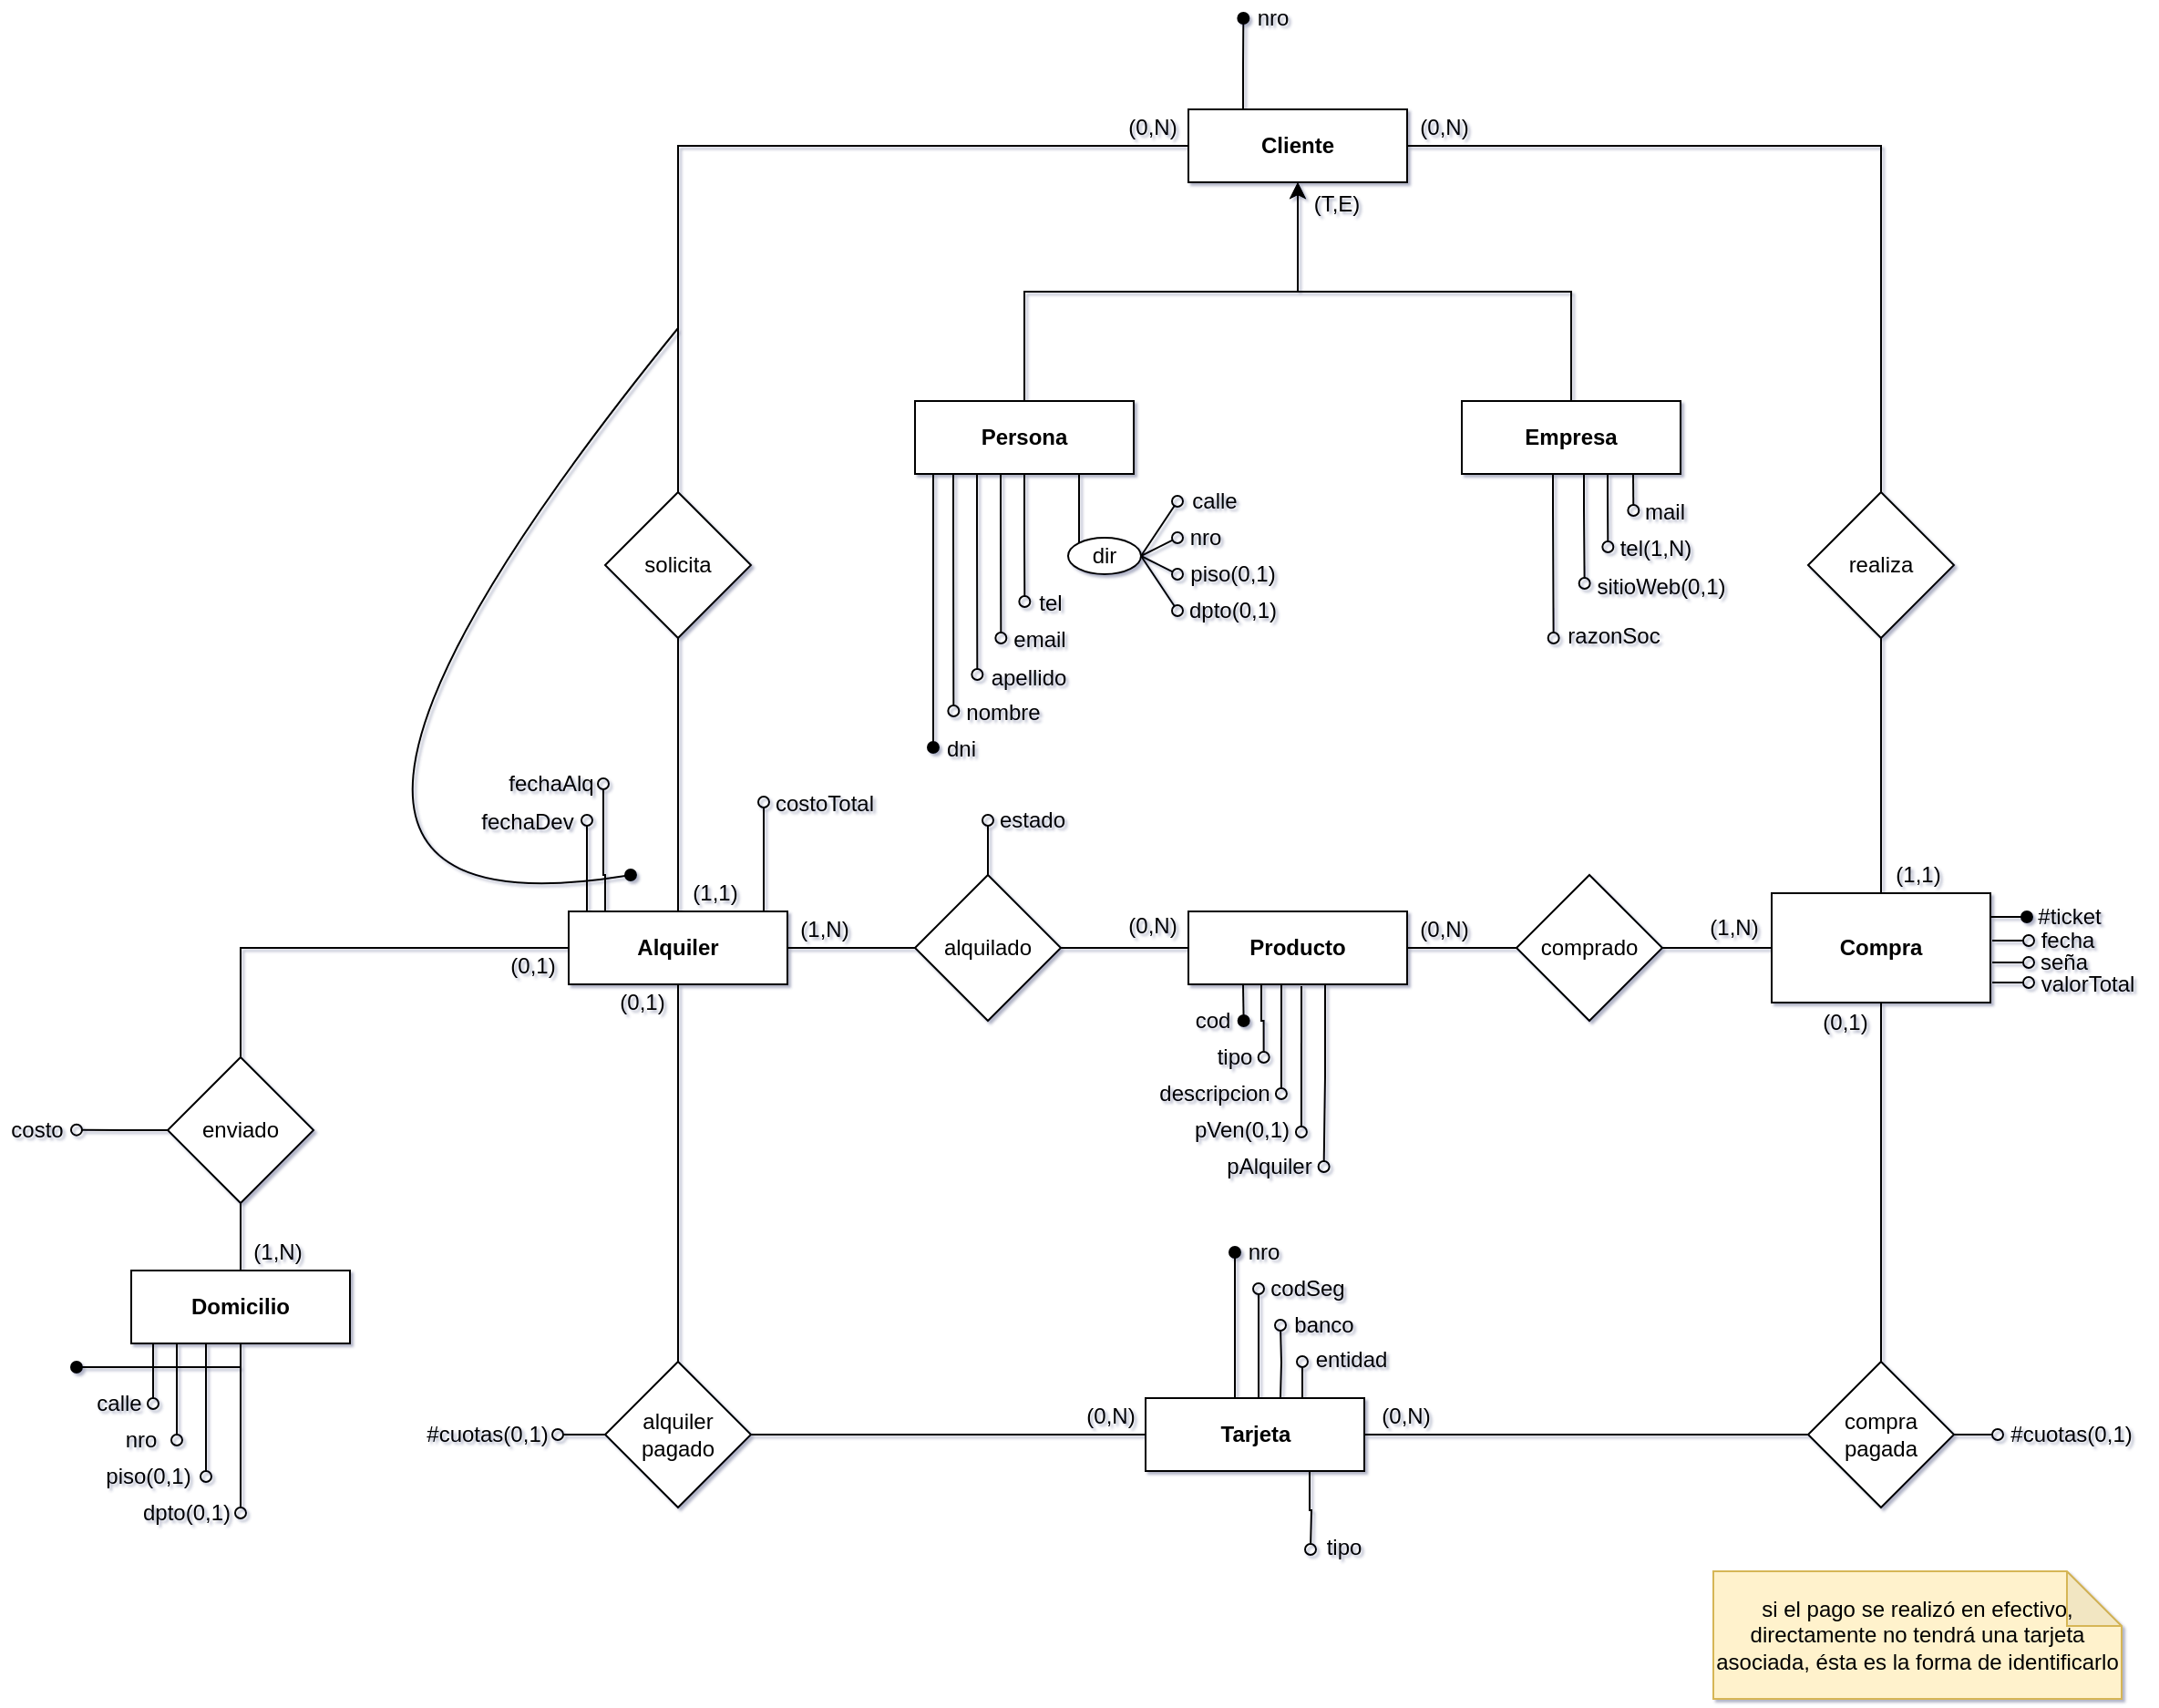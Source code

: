 <mxfile version="17.4.5" type="github">
  <diagram id="tCA3b7V7rkpCgKGouU4P" name="Página-1">
    <mxGraphModel dx="1339" dy="806" grid="1" gridSize="10" guides="1" tooltips="1" connect="1" arrows="1" fold="1" page="1" pageScale="1" pageWidth="827" pageHeight="1169" math="0" shadow="1">
      <root>
        <mxCell id="0" />
        <mxCell id="1" parent="0" />
        <mxCell id="JrbC6fHpjMKqTfL63MD3-28" style="edgeStyle=orthogonalEdgeStyle;rounded=0;orthogonalLoop=1;jettySize=auto;html=1;exitX=0;exitY=0.5;exitDx=0;exitDy=0;entryX=0.5;entryY=0;entryDx=0;entryDy=0;endArrow=none;endFill=0;" parent="1" source="JrbC6fHpjMKqTfL63MD3-1" target="JrbC6fHpjMKqTfL63MD3-8" edge="1">
          <mxGeometry relative="1" as="geometry" />
        </mxCell>
        <mxCell id="JrbC6fHpjMKqTfL63MD3-32" style="edgeStyle=orthogonalEdgeStyle;rounded=0;orthogonalLoop=1;jettySize=auto;html=1;exitX=1;exitY=0.5;exitDx=0;exitDy=0;entryX=0.5;entryY=0;entryDx=0;entryDy=0;endArrow=none;endFill=0;" parent="1" source="JrbC6fHpjMKqTfL63MD3-1" target="JrbC6fHpjMKqTfL63MD3-30" edge="1">
          <mxGeometry relative="1" as="geometry" />
        </mxCell>
        <mxCell id="JrbC6fHpjMKqTfL63MD3-125" style="edgeStyle=orthogonalEdgeStyle;rounded=0;orthogonalLoop=1;jettySize=auto;html=1;exitX=0.5;exitY=1;exitDx=0;exitDy=0;endArrow=oval;endFill=1;" parent="1" edge="1">
          <mxGeometry relative="1" as="geometry">
            <mxPoint x="986" y="440" as="targetPoint" />
            <mxPoint x="1026" y="290" as="sourcePoint" />
            <Array as="points">
              <mxPoint x="986" y="290" />
            </Array>
          </mxGeometry>
        </mxCell>
        <mxCell id="JrbC6fHpjMKqTfL63MD3-142" style="edgeStyle=orthogonalEdgeStyle;rounded=0;orthogonalLoop=1;jettySize=auto;html=1;exitX=0.25;exitY=0;exitDx=0;exitDy=0;endArrow=oval;endFill=1;" parent="1" source="JrbC6fHpjMKqTfL63MD3-1" edge="1">
          <mxGeometry relative="1" as="geometry">
            <mxPoint x="1156.176" y="40" as="targetPoint" />
          </mxGeometry>
        </mxCell>
        <mxCell id="JrbC6fHpjMKqTfL63MD3-1" value="Cliente" style="rounded=0;whiteSpace=wrap;html=1;fontStyle=1" parent="1" vertex="1">
          <mxGeometry x="1126" y="90" width="120" height="40" as="geometry" />
        </mxCell>
        <mxCell id="JrbC6fHpjMKqTfL63MD3-4" style="edgeStyle=orthogonalEdgeStyle;rounded=0;orthogonalLoop=1;jettySize=auto;html=1;exitX=0.5;exitY=0;exitDx=0;exitDy=0;entryX=0.5;entryY=1;entryDx=0;entryDy=0;" parent="1" source="JrbC6fHpjMKqTfL63MD3-2" target="JrbC6fHpjMKqTfL63MD3-1" edge="1">
          <mxGeometry relative="1" as="geometry" />
        </mxCell>
        <mxCell id="JrbC6fHpjMKqTfL63MD3-136" style="edgeStyle=orthogonalEdgeStyle;rounded=0;orthogonalLoop=1;jettySize=auto;html=1;exitX=0.5;exitY=1;exitDx=0;exitDy=0;endArrow=oval;endFill=0;" parent="1" edge="1">
          <mxGeometry relative="1" as="geometry">
            <mxPoint x="997.176" y="420" as="targetPoint" />
            <mxPoint x="997" y="290" as="sourcePoint" />
            <Array as="points">
              <mxPoint x="997" y="320" />
              <mxPoint x="997" y="320" />
            </Array>
          </mxGeometry>
        </mxCell>
        <mxCell id="JrbC6fHpjMKqTfL63MD3-137" style="edgeStyle=orthogonalEdgeStyle;rounded=0;orthogonalLoop=1;jettySize=auto;html=1;exitX=0.5;exitY=1;exitDx=0;exitDy=0;endArrow=oval;endFill=0;" parent="1" edge="1">
          <mxGeometry relative="1" as="geometry">
            <mxPoint x="1010.176" y="400" as="targetPoint" />
            <mxPoint x="1010" y="290" as="sourcePoint" />
            <Array as="points">
              <mxPoint x="1010" y="320" />
              <mxPoint x="1010" y="320" />
            </Array>
          </mxGeometry>
        </mxCell>
        <mxCell id="JrbC6fHpjMKqTfL63MD3-139" style="edgeStyle=orthogonalEdgeStyle;rounded=0;orthogonalLoop=1;jettySize=auto;html=1;exitX=0.5;exitY=1;exitDx=0;exitDy=0;endArrow=oval;endFill=0;" parent="1" edge="1">
          <mxGeometry relative="1" as="geometry">
            <mxPoint x="1023.176" y="380" as="targetPoint" />
            <mxPoint x="1023" y="290" as="sourcePoint" />
            <Array as="points">
              <mxPoint x="1023" y="310" />
              <mxPoint x="1023" y="310" />
            </Array>
          </mxGeometry>
        </mxCell>
        <mxCell id="JrbC6fHpjMKqTfL63MD3-140" style="edgeStyle=orthogonalEdgeStyle;rounded=0;orthogonalLoop=1;jettySize=auto;html=1;exitX=0.5;exitY=1;exitDx=0;exitDy=0;endArrow=oval;endFill=0;" parent="1" source="JrbC6fHpjMKqTfL63MD3-2" edge="1">
          <mxGeometry relative="1" as="geometry">
            <mxPoint x="1036.176" y="360" as="targetPoint" />
          </mxGeometry>
        </mxCell>
        <mxCell id="JrbC6fHpjMKqTfL63MD3-2" value="Persona" style="rounded=0;whiteSpace=wrap;html=1;fontStyle=1" parent="1" vertex="1">
          <mxGeometry x="976" y="250" width="120" height="40" as="geometry" />
        </mxCell>
        <mxCell id="JrbC6fHpjMKqTfL63MD3-5" style="edgeStyle=orthogonalEdgeStyle;rounded=0;orthogonalLoop=1;jettySize=auto;html=1;exitX=0.5;exitY=0;exitDx=0;exitDy=0;entryX=0.5;entryY=1;entryDx=0;entryDy=0;" parent="1" source="JrbC6fHpjMKqTfL63MD3-3" target="JrbC6fHpjMKqTfL63MD3-1" edge="1">
          <mxGeometry relative="1" as="geometry" />
        </mxCell>
        <mxCell id="JrbC6fHpjMKqTfL63MD3-145" style="edgeStyle=orthogonalEdgeStyle;rounded=0;orthogonalLoop=1;jettySize=auto;html=1;exitX=0.5;exitY=1;exitDx=0;exitDy=0;endArrow=oval;endFill=0;" parent="1" edge="1">
          <mxGeometry relative="1" as="geometry">
            <mxPoint x="1370.176" y="310" as="targetPoint" />
            <mxPoint x="1370" y="290" as="sourcePoint" />
          </mxGeometry>
        </mxCell>
        <mxCell id="JrbC6fHpjMKqTfL63MD3-146" style="edgeStyle=orthogonalEdgeStyle;rounded=0;orthogonalLoop=1;jettySize=auto;html=1;exitX=0.5;exitY=1;exitDx=0;exitDy=0;endArrow=oval;endFill=0;" parent="1" edge="1">
          <mxGeometry relative="1" as="geometry">
            <mxPoint x="1356.176" y="330" as="targetPoint" />
            <mxPoint x="1356" y="290" as="sourcePoint" />
            <Array as="points">
              <mxPoint x="1356" y="300" />
              <mxPoint x="1356" y="300" />
            </Array>
          </mxGeometry>
        </mxCell>
        <mxCell id="JrbC6fHpjMKqTfL63MD3-147" style="edgeStyle=orthogonalEdgeStyle;rounded=0;orthogonalLoop=1;jettySize=auto;html=1;exitX=0.5;exitY=1;exitDx=0;exitDy=0;endArrow=oval;endFill=0;" parent="1" edge="1">
          <mxGeometry relative="1" as="geometry">
            <mxPoint x="1343.333" y="350" as="targetPoint" />
            <mxPoint x="1343" y="290" as="sourcePoint" />
            <Array as="points">
              <mxPoint x="1343" y="310" />
              <mxPoint x="1343" y="310" />
            </Array>
          </mxGeometry>
        </mxCell>
        <mxCell id="JrbC6fHpjMKqTfL63MD3-148" style="edgeStyle=orthogonalEdgeStyle;rounded=0;orthogonalLoop=1;jettySize=auto;html=1;exitX=0.25;exitY=1;exitDx=0;exitDy=0;endArrow=oval;endFill=0;" parent="1" edge="1">
          <mxGeometry relative="1" as="geometry">
            <mxPoint x="1326.333" y="380" as="targetPoint" />
            <mxPoint x="1326" y="290" as="sourcePoint" />
            <Array as="points">
              <mxPoint x="1326" y="310" />
              <mxPoint x="1326" y="310" />
            </Array>
          </mxGeometry>
        </mxCell>
        <mxCell id="JrbC6fHpjMKqTfL63MD3-3" value="Empresa" style="rounded=0;whiteSpace=wrap;html=1;fontStyle=1" parent="1" vertex="1">
          <mxGeometry x="1276" y="250" width="120" height="40" as="geometry" />
        </mxCell>
        <mxCell id="JrbC6fHpjMKqTfL63MD3-104" style="edgeStyle=orthogonalEdgeStyle;rounded=0;orthogonalLoop=1;jettySize=auto;html=1;exitX=0.25;exitY=1;exitDx=0;exitDy=0;endArrow=oval;endFill=1;" parent="1" source="JrbC6fHpjMKqTfL63MD3-6" edge="1">
          <mxGeometry relative="1" as="geometry">
            <mxPoint x="1156.333" y="590.0" as="targetPoint" />
          </mxGeometry>
        </mxCell>
        <mxCell id="JrbC6fHpjMKqTfL63MD3-106" style="edgeStyle=orthogonalEdgeStyle;rounded=0;orthogonalLoop=1;jettySize=auto;html=1;exitX=0.5;exitY=1;exitDx=0;exitDy=0;endArrow=oval;endFill=0;" parent="1" edge="1">
          <mxGeometry relative="1" as="geometry">
            <mxPoint x="1167.333" y="610" as="targetPoint" />
            <mxPoint x="1167" y="570.0" as="sourcePoint" />
            <Array as="points">
              <mxPoint x="1166" y="570" />
              <mxPoint x="1166" y="590" />
              <mxPoint x="1167" y="590" />
            </Array>
          </mxGeometry>
        </mxCell>
        <mxCell id="JrbC6fHpjMKqTfL63MD3-108" style="edgeStyle=orthogonalEdgeStyle;rounded=0;orthogonalLoop=1;jettySize=auto;html=1;exitX=0.5;exitY=1;exitDx=0;exitDy=0;endArrow=oval;endFill=0;" parent="1" edge="1">
          <mxGeometry relative="1" as="geometry">
            <mxPoint x="1176.966" y="630" as="targetPoint" />
            <mxPoint x="1177.0" y="570" as="sourcePoint" />
          </mxGeometry>
        </mxCell>
        <mxCell id="JrbC6fHpjMKqTfL63MD3-110" style="edgeStyle=orthogonalEdgeStyle;rounded=0;orthogonalLoop=1;jettySize=auto;html=1;exitX=0.5;exitY=1;exitDx=0;exitDy=0;endArrow=oval;endFill=0;" parent="1" edge="1">
          <mxGeometry relative="1" as="geometry">
            <mxPoint x="1187.966" y="651" as="targetPoint" />
            <mxPoint x="1188.0" y="571" as="sourcePoint" />
          </mxGeometry>
        </mxCell>
        <mxCell id="JrbC6fHpjMKqTfL63MD3-112" style="edgeStyle=orthogonalEdgeStyle;rounded=0;orthogonalLoop=1;jettySize=auto;html=1;exitX=0.75;exitY=1;exitDx=0;exitDy=0;endArrow=oval;endFill=0;" parent="1" edge="1">
          <mxGeometry relative="1" as="geometry">
            <mxPoint x="1200.31" y="670" as="targetPoint" />
            <mxPoint x="1200.0" y="570" as="sourcePoint" />
            <Array as="points">
              <mxPoint x="1201" y="570" />
              <mxPoint x="1201" y="620" />
              <mxPoint x="1200" y="620" />
            </Array>
          </mxGeometry>
        </mxCell>
        <mxCell id="JrbC6fHpjMKqTfL63MD3-6" value="Producto" style="rounded=0;whiteSpace=wrap;html=1;fontStyle=1" parent="1" vertex="1">
          <mxGeometry x="1126" y="530" width="120" height="40" as="geometry" />
        </mxCell>
        <mxCell id="JrbC6fHpjMKqTfL63MD3-12" style="edgeStyle=orthogonalEdgeStyle;rounded=0;orthogonalLoop=1;jettySize=auto;html=1;exitX=1;exitY=0.5;exitDx=0;exitDy=0;entryX=0;entryY=0.5;entryDx=0;entryDy=0;endArrow=none;endFill=0;" parent="1" source="JrbC6fHpjMKqTfL63MD3-7" target="JrbC6fHpjMKqTfL63MD3-11" edge="1">
          <mxGeometry relative="1" as="geometry">
            <mxPoint x="976" y="550" as="sourcePoint" />
          </mxGeometry>
        </mxCell>
        <mxCell id="JrbC6fHpjMKqTfL63MD3-38" style="edgeStyle=orthogonalEdgeStyle;rounded=0;orthogonalLoop=1;jettySize=auto;html=1;exitX=0.5;exitY=1;exitDx=0;exitDy=0;entryX=0.5;entryY=0;entryDx=0;entryDy=0;endArrow=none;endFill=0;" parent="1" source="JrbC6fHpjMKqTfL63MD3-7" target="JrbC6fHpjMKqTfL63MD3-36" edge="1">
          <mxGeometry relative="1" as="geometry" />
        </mxCell>
        <mxCell id="JrbC6fHpjMKqTfL63MD3-48" style="edgeStyle=orthogonalEdgeStyle;rounded=0;orthogonalLoop=1;jettySize=auto;html=1;exitX=0;exitY=0.5;exitDx=0;exitDy=0;entryX=0.5;entryY=0;entryDx=0;entryDy=0;endArrow=none;endFill=0;" parent="1" source="JrbC6fHpjMKqTfL63MD3-7" target="JrbC6fHpjMKqTfL63MD3-20" edge="1">
          <mxGeometry relative="1" as="geometry" />
        </mxCell>
        <mxCell id="JrbC6fHpjMKqTfL63MD3-60" style="edgeStyle=orthogonalEdgeStyle;rounded=0;orthogonalLoop=1;jettySize=auto;html=1;exitX=0.25;exitY=0;exitDx=0;exitDy=0;endArrow=oval;endFill=0;" parent="1" edge="1">
          <mxGeometry relative="1" as="geometry">
            <mxPoint x="796" y="480" as="targetPoint" />
            <mxPoint x="797" y="530.0" as="sourcePoint" />
            <Array as="points">
              <mxPoint x="796" y="530" />
            </Array>
          </mxGeometry>
        </mxCell>
        <mxCell id="JrbC6fHpjMKqTfL63MD3-61" style="edgeStyle=orthogonalEdgeStyle;rounded=0;orthogonalLoop=1;jettySize=auto;html=1;exitX=0.25;exitY=0;exitDx=0;exitDy=0;endArrow=oval;endFill=0;" parent="1" edge="1">
          <mxGeometry relative="1" as="geometry">
            <mxPoint x="805" y="460" as="targetPoint" />
            <mxPoint x="805" y="530.0" as="sourcePoint" />
            <Array as="points">
              <mxPoint x="806" y="530" />
              <mxPoint x="806" y="510" />
            </Array>
          </mxGeometry>
        </mxCell>
        <mxCell id="JrbC6fHpjMKqTfL63MD3-62" style="edgeStyle=orthogonalEdgeStyle;rounded=0;orthogonalLoop=1;jettySize=auto;html=1;exitX=0.25;exitY=0;exitDx=0;exitDy=0;endArrow=oval;endFill=0;" parent="1" edge="1">
          <mxGeometry relative="1" as="geometry">
            <mxPoint x="893" y="470.0" as="targetPoint" />
            <mxPoint x="893" y="530.0" as="sourcePoint" />
          </mxGeometry>
        </mxCell>
        <mxCell id="JrbC6fHpjMKqTfL63MD3-7" value="Alquiler" style="rounded=0;whiteSpace=wrap;html=1;fontStyle=1" parent="1" vertex="1">
          <mxGeometry x="786" y="530" width="120" height="40" as="geometry" />
        </mxCell>
        <mxCell id="JrbC6fHpjMKqTfL63MD3-29" style="edgeStyle=orthogonalEdgeStyle;rounded=0;orthogonalLoop=1;jettySize=auto;html=1;exitX=0.5;exitY=1;exitDx=0;exitDy=0;entryX=0.5;entryY=0;entryDx=0;entryDy=0;endArrow=none;endFill=0;" parent="1" source="JrbC6fHpjMKqTfL63MD3-8" target="JrbC6fHpjMKqTfL63MD3-7" edge="1">
          <mxGeometry relative="1" as="geometry" />
        </mxCell>
        <mxCell id="JrbC6fHpjMKqTfL63MD3-8" value="solicita" style="rhombus;whiteSpace=wrap;html=1;" parent="1" vertex="1">
          <mxGeometry x="806" y="300" width="80" height="80" as="geometry" />
        </mxCell>
        <mxCell id="JrbC6fHpjMKqTfL63MD3-13" style="edgeStyle=orthogonalEdgeStyle;rounded=0;orthogonalLoop=1;jettySize=auto;html=1;exitX=1;exitY=0.5;exitDx=0;exitDy=0;entryX=0;entryY=0.5;entryDx=0;entryDy=0;endArrow=none;endFill=0;" parent="1" source="JrbC6fHpjMKqTfL63MD3-11" target="JrbC6fHpjMKqTfL63MD3-6" edge="1">
          <mxGeometry relative="1" as="geometry" />
        </mxCell>
        <mxCell id="JrbC6fHpjMKqTfL63MD3-16" style="edgeStyle=orthogonalEdgeStyle;rounded=0;orthogonalLoop=1;jettySize=auto;html=1;exitX=0.5;exitY=0;exitDx=0;exitDy=0;endArrow=oval;endFill=0;" parent="1" source="JrbC6fHpjMKqTfL63MD3-11" edge="1">
          <mxGeometry relative="1" as="geometry">
            <mxPoint x="1016" y="480" as="targetPoint" />
          </mxGeometry>
        </mxCell>
        <mxCell id="JrbC6fHpjMKqTfL63MD3-11" value="alquilado" style="rhombus;whiteSpace=wrap;html=1;" parent="1" vertex="1">
          <mxGeometry x="976" y="510" width="80" height="80" as="geometry" />
        </mxCell>
        <mxCell id="JrbC6fHpjMKqTfL63MD3-14" value="(1,N)" style="text;html=1;align=center;verticalAlign=middle;resizable=0;points=[];autosize=1;strokeColor=none;fillColor=none;" parent="1" vertex="1">
          <mxGeometry x="906" y="530" width="40" height="20" as="geometry" />
        </mxCell>
        <mxCell id="JrbC6fHpjMKqTfL63MD3-17" value="estado" style="text;html=1;align=center;verticalAlign=middle;resizable=0;points=[];autosize=1;strokeColor=none;fillColor=none;" parent="1" vertex="1">
          <mxGeometry x="1015" y="470" width="50" height="20" as="geometry" />
        </mxCell>
        <mxCell id="JrbC6fHpjMKqTfL63MD3-18" value="Domicilio" style="rounded=0;whiteSpace=wrap;html=1;fontStyle=1" parent="1" vertex="1">
          <mxGeometry x="546" y="727" width="120" height="40" as="geometry" />
        </mxCell>
        <mxCell id="JrbC6fHpjMKqTfL63MD3-49" style="edgeStyle=orthogonalEdgeStyle;rounded=0;orthogonalLoop=1;jettySize=auto;html=1;exitX=0.5;exitY=1;exitDx=0;exitDy=0;entryX=0.5;entryY=0;entryDx=0;entryDy=0;endArrow=none;endFill=0;" parent="1" source="JrbC6fHpjMKqTfL63MD3-20" target="JrbC6fHpjMKqTfL63MD3-18" edge="1">
          <mxGeometry relative="1" as="geometry" />
        </mxCell>
        <mxCell id="JrbC6fHpjMKqTfL63MD3-92" style="edgeStyle=orthogonalEdgeStyle;rounded=0;orthogonalLoop=1;jettySize=auto;html=1;exitX=0;exitY=0.5;exitDx=0;exitDy=0;endArrow=oval;endFill=0;" parent="1" source="JrbC6fHpjMKqTfL63MD3-20" edge="1">
          <mxGeometry relative="1" as="geometry">
            <mxPoint x="516" y="649.833" as="targetPoint" />
          </mxGeometry>
        </mxCell>
        <mxCell id="JrbC6fHpjMKqTfL63MD3-20" value="enviado" style="rhombus;whiteSpace=wrap;html=1;" parent="1" vertex="1">
          <mxGeometry x="566" y="610" width="80" height="80" as="geometry" />
        </mxCell>
        <mxCell id="JrbC6fHpjMKqTfL63MD3-42" style="edgeStyle=orthogonalEdgeStyle;rounded=0;orthogonalLoop=1;jettySize=auto;html=1;exitX=0.5;exitY=1;exitDx=0;exitDy=0;entryX=0.5;entryY=0;entryDx=0;entryDy=0;endArrow=none;endFill=0;" parent="1" source="JrbC6fHpjMKqTfL63MD3-21" target="JrbC6fHpjMKqTfL63MD3-40" edge="1">
          <mxGeometry relative="1" as="geometry" />
        </mxCell>
        <mxCell id="JrbC6fHpjMKqTfL63MD3-93" style="edgeStyle=orthogonalEdgeStyle;rounded=0;orthogonalLoop=1;jettySize=auto;html=1;exitX=1;exitY=0.25;exitDx=0;exitDy=0;endArrow=oval;endFill=1;" parent="1" edge="1">
          <mxGeometry relative="1" as="geometry">
            <mxPoint x="1586" y="532.833" as="targetPoint" />
            <mxPoint x="1566" y="533.0" as="sourcePoint" />
          </mxGeometry>
        </mxCell>
        <mxCell id="JrbC6fHpjMKqTfL63MD3-21" value="Compra" style="rounded=0;whiteSpace=wrap;html=1;fontStyle=1" parent="1" vertex="1">
          <mxGeometry x="1446" y="520" width="120" height="60" as="geometry" />
        </mxCell>
        <mxCell id="JrbC6fHpjMKqTfL63MD3-23" style="edgeStyle=orthogonalEdgeStyle;rounded=0;orthogonalLoop=1;jettySize=auto;html=1;exitX=1;exitY=0.5;exitDx=0;exitDy=0;entryX=0;entryY=0.5;entryDx=0;entryDy=0;endArrow=none;endFill=0;" parent="1" source="JrbC6fHpjMKqTfL63MD3-22" target="JrbC6fHpjMKqTfL63MD3-21" edge="1">
          <mxGeometry relative="1" as="geometry" />
        </mxCell>
        <mxCell id="JrbC6fHpjMKqTfL63MD3-24" style="edgeStyle=orthogonalEdgeStyle;rounded=0;orthogonalLoop=1;jettySize=auto;html=1;exitX=0;exitY=0.5;exitDx=0;exitDy=0;entryX=1;entryY=0.5;entryDx=0;entryDy=0;endArrow=none;endFill=0;" parent="1" source="JrbC6fHpjMKqTfL63MD3-22" target="JrbC6fHpjMKqTfL63MD3-6" edge="1">
          <mxGeometry relative="1" as="geometry" />
        </mxCell>
        <mxCell id="JrbC6fHpjMKqTfL63MD3-22" value="comprado" style="rhombus;whiteSpace=wrap;html=1;" parent="1" vertex="1">
          <mxGeometry x="1306" y="510" width="80" height="80" as="geometry" />
        </mxCell>
        <mxCell id="JrbC6fHpjMKqTfL63MD3-25" value="(1,N)" style="text;html=1;align=center;verticalAlign=middle;resizable=0;points=[];autosize=1;strokeColor=none;fillColor=none;" parent="1" vertex="1">
          <mxGeometry x="1405" y="529" width="40" height="20" as="geometry" />
        </mxCell>
        <mxCell id="JrbC6fHpjMKqTfL63MD3-31" style="edgeStyle=orthogonalEdgeStyle;rounded=0;orthogonalLoop=1;jettySize=auto;html=1;exitX=0.5;exitY=1;exitDx=0;exitDy=0;entryX=0.5;entryY=0;entryDx=0;entryDy=0;endArrow=none;endFill=0;" parent="1" source="JrbC6fHpjMKqTfL63MD3-30" target="JrbC6fHpjMKqTfL63MD3-21" edge="1">
          <mxGeometry relative="1" as="geometry" />
        </mxCell>
        <mxCell id="JrbC6fHpjMKqTfL63MD3-30" value="realiza" style="rhombus;whiteSpace=wrap;html=1;" parent="1" vertex="1">
          <mxGeometry x="1466" y="300" width="80" height="80" as="geometry" />
        </mxCell>
        <mxCell id="JrbC6fHpjMKqTfL63MD3-41" style="edgeStyle=orthogonalEdgeStyle;rounded=0;orthogonalLoop=1;jettySize=auto;html=1;exitX=1;exitY=0.5;exitDx=0;exitDy=0;entryX=0;entryY=0.5;entryDx=0;entryDy=0;endArrow=none;endFill=0;" parent="1" source="JrbC6fHpjMKqTfL63MD3-35" target="JrbC6fHpjMKqTfL63MD3-40" edge="1">
          <mxGeometry relative="1" as="geometry">
            <mxPoint x="1246" y="740" as="sourcePoint" />
          </mxGeometry>
        </mxCell>
        <mxCell id="JrbC6fHpjMKqTfL63MD3-157" style="edgeStyle=orthogonalEdgeStyle;rounded=0;orthogonalLoop=1;jettySize=auto;html=1;exitX=0.25;exitY=0;exitDx=0;exitDy=0;endArrow=oval;endFill=1;" parent="1" edge="1">
          <mxGeometry relative="1" as="geometry">
            <mxPoint x="1151.5" y="717" as="targetPoint" />
            <mxPoint x="1151.5" y="797" as="sourcePoint" />
          </mxGeometry>
        </mxCell>
        <mxCell id="JrbC6fHpjMKqTfL63MD3-158" style="edgeStyle=orthogonalEdgeStyle;rounded=0;orthogonalLoop=1;jettySize=auto;html=1;exitX=0.25;exitY=0;exitDx=0;exitDy=0;endArrow=oval;endFill=0;" parent="1" edge="1">
          <mxGeometry relative="1" as="geometry">
            <mxPoint x="1164.5" y="737" as="targetPoint" />
            <mxPoint x="1164.5" y="797" as="sourcePoint" />
            <Array as="points">
              <mxPoint x="1164.5" y="737" />
            </Array>
          </mxGeometry>
        </mxCell>
        <mxCell id="JrbC6fHpjMKqTfL63MD3-159" style="edgeStyle=orthogonalEdgeStyle;rounded=0;orthogonalLoop=1;jettySize=auto;html=1;exitX=0.5;exitY=0;exitDx=0;exitDy=0;endArrow=oval;endFill=0;" parent="1" edge="1">
          <mxGeometry relative="1" as="geometry">
            <mxPoint x="1176.5" y="757" as="targetPoint" />
            <mxPoint x="1176.5" y="797" as="sourcePoint" />
          </mxGeometry>
        </mxCell>
        <mxCell id="JrbC6fHpjMKqTfL63MD3-160" style="edgeStyle=orthogonalEdgeStyle;rounded=0;orthogonalLoop=1;jettySize=auto;html=1;exitX=0.5;exitY=0;exitDx=0;exitDy=0;endArrow=oval;endFill=0;" parent="1" edge="1">
          <mxGeometry relative="1" as="geometry">
            <mxPoint x="1188.5" y="777" as="targetPoint" />
            <mxPoint x="1188.5" y="797" as="sourcePoint" />
          </mxGeometry>
        </mxCell>
        <mxCell id="vegJUTZC-NedtnokfhXn-1" style="edgeStyle=orthogonalEdgeStyle;rounded=0;orthogonalLoop=1;jettySize=auto;html=1;exitX=0.75;exitY=1;exitDx=0;exitDy=0;endArrow=oval;endFill=0;" edge="1" parent="1" source="JrbC6fHpjMKqTfL63MD3-35">
          <mxGeometry relative="1" as="geometry">
            <mxPoint x="1193" y="880" as="targetPoint" />
          </mxGeometry>
        </mxCell>
        <mxCell id="JrbC6fHpjMKqTfL63MD3-35" value="Tarjeta" style="rounded=0;whiteSpace=wrap;html=1;fontStyle=1" parent="1" vertex="1">
          <mxGeometry x="1102.5" y="797" width="120" height="40" as="geometry" />
        </mxCell>
        <mxCell id="JrbC6fHpjMKqTfL63MD3-37" style="edgeStyle=orthogonalEdgeStyle;rounded=0;orthogonalLoop=1;jettySize=auto;html=1;exitX=1;exitY=0.5;exitDx=0;exitDy=0;entryX=0;entryY=0.5;entryDx=0;entryDy=0;endArrow=none;endFill=0;" parent="1" source="JrbC6fHpjMKqTfL63MD3-36" target="JrbC6fHpjMKqTfL63MD3-35" edge="1">
          <mxGeometry relative="1" as="geometry">
            <mxPoint x="1126" y="740" as="targetPoint" />
          </mxGeometry>
        </mxCell>
        <mxCell id="nKV0IDAUiu47R8Ns6cA8-9" style="edgeStyle=orthogonalEdgeStyle;rounded=0;orthogonalLoop=1;jettySize=auto;html=1;exitX=0;exitY=0.5;exitDx=0;exitDy=0;endArrow=oval;endFill=0;" parent="1" source="JrbC6fHpjMKqTfL63MD3-36" edge="1">
          <mxGeometry relative="1" as="geometry">
            <mxPoint x="780" y="816.897" as="targetPoint" />
          </mxGeometry>
        </mxCell>
        <mxCell id="JrbC6fHpjMKqTfL63MD3-36" value="alquiler&lt;br&gt;pagado" style="rhombus;whiteSpace=wrap;html=1;" parent="1" vertex="1">
          <mxGeometry x="806" y="777" width="80" height="80" as="geometry" />
        </mxCell>
        <mxCell id="nKV0IDAUiu47R8Ns6cA8-7" style="edgeStyle=orthogonalEdgeStyle;rounded=0;orthogonalLoop=1;jettySize=auto;html=1;exitX=1;exitY=0.5;exitDx=0;exitDy=0;endArrow=oval;endFill=0;" parent="1" source="JrbC6fHpjMKqTfL63MD3-40" edge="1">
          <mxGeometry relative="1" as="geometry">
            <mxPoint x="1570" y="816.897" as="targetPoint" />
          </mxGeometry>
        </mxCell>
        <mxCell id="JrbC6fHpjMKqTfL63MD3-40" value="compra&lt;br&gt;pagada" style="rhombus;whiteSpace=wrap;html=1;" parent="1" vertex="1">
          <mxGeometry x="1466" y="777" width="80" height="80" as="geometry" />
        </mxCell>
        <mxCell id="JrbC6fHpjMKqTfL63MD3-57" value="(0,1)" style="text;html=1;align=center;verticalAlign=middle;resizable=0;points=[];autosize=1;strokeColor=none;fillColor=none;" parent="1" vertex="1">
          <mxGeometry x="806" y="570" width="40" height="20" as="geometry" />
        </mxCell>
        <mxCell id="JrbC6fHpjMKqTfL63MD3-58" value="(0,1)" style="text;html=1;align=center;verticalAlign=middle;resizable=0;points=[];autosize=1;strokeColor=none;fillColor=none;" parent="1" vertex="1">
          <mxGeometry x="1466" y="581" width="40" height="20" as="geometry" />
        </mxCell>
        <mxCell id="JrbC6fHpjMKqTfL63MD3-63" value="fechaDev" style="text;html=1;align=center;verticalAlign=middle;resizable=0;points=[];autosize=1;strokeColor=none;fillColor=none;" parent="1" vertex="1">
          <mxGeometry x="728" y="471" width="70" height="20" as="geometry" />
        </mxCell>
        <mxCell id="JrbC6fHpjMKqTfL63MD3-64" value="fechaAlq" style="text;html=1;align=center;verticalAlign=middle;resizable=0;points=[];autosize=1;strokeColor=none;fillColor=none;" parent="1" vertex="1">
          <mxGeometry x="746" y="450" width="60" height="20" as="geometry" />
        </mxCell>
        <mxCell id="JrbC6fHpjMKqTfL63MD3-65" value="costoTotal" style="text;html=1;align=center;verticalAlign=middle;resizable=0;points=[];autosize=1;strokeColor=none;fillColor=none;" parent="1" vertex="1">
          <mxGeometry x="891" y="461" width="70" height="20" as="geometry" />
        </mxCell>
        <mxCell id="JrbC6fHpjMKqTfL63MD3-66" value="" style="curved=1;endArrow=oval;html=1;rounded=0;endFill=1;" parent="1" edge="1">
          <mxGeometry width="50" height="50" relative="1" as="geometry">
            <mxPoint x="846" y="210" as="sourcePoint" />
            <mxPoint x="820" y="510" as="targetPoint" />
            <Array as="points">
              <mxPoint x="570" y="550" />
            </Array>
          </mxGeometry>
        </mxCell>
        <mxCell id="JrbC6fHpjMKqTfL63MD3-67" value="(0,N)" style="text;html=1;align=center;verticalAlign=middle;resizable=0;points=[];autosize=1;strokeColor=none;fillColor=none;" parent="1" vertex="1">
          <mxGeometry x="1086" y="90" width="40" height="20" as="geometry" />
        </mxCell>
        <mxCell id="JrbC6fHpjMKqTfL63MD3-68" value="(1,1)" style="text;html=1;align=center;verticalAlign=middle;resizable=0;points=[];autosize=1;strokeColor=none;fillColor=none;" parent="1" vertex="1">
          <mxGeometry x="846" y="510" width="40" height="20" as="geometry" />
        </mxCell>
        <mxCell id="JrbC6fHpjMKqTfL63MD3-70" value="(0,N)" style="text;html=1;align=center;verticalAlign=middle;resizable=0;points=[];autosize=1;strokeColor=none;fillColor=none;" parent="1" vertex="1">
          <mxGeometry x="1246" y="90" width="40" height="20" as="geometry" />
        </mxCell>
        <mxCell id="JrbC6fHpjMKqTfL63MD3-71" value="(1,1)" style="text;html=1;align=center;verticalAlign=middle;resizable=0;points=[];autosize=1;strokeColor=none;fillColor=none;" parent="1" vertex="1">
          <mxGeometry x="1506" y="500" width="40" height="20" as="geometry" />
        </mxCell>
        <mxCell id="JrbC6fHpjMKqTfL63MD3-76" style="edgeStyle=orthogonalEdgeStyle;rounded=0;orthogonalLoop=1;jettySize=auto;html=1;exitX=0.5;exitY=1;exitDx=0;exitDy=0;endArrow=oval;endFill=0;" parent="1" edge="1">
          <mxGeometry relative="1" as="geometry">
            <mxPoint x="571" y="820" as="targetPoint" />
            <mxPoint x="608" y="767" as="sourcePoint" />
            <Array as="points">
              <mxPoint x="571" y="767" />
            </Array>
          </mxGeometry>
        </mxCell>
        <mxCell id="JrbC6fHpjMKqTfL63MD3-77" style="edgeStyle=orthogonalEdgeStyle;rounded=0;orthogonalLoop=1;jettySize=auto;html=1;exitX=0.5;exitY=1;exitDx=0;exitDy=0;endArrow=oval;endFill=0;" parent="1" edge="1">
          <mxGeometry relative="1" as="geometry">
            <mxPoint x="587" y="840" as="targetPoint" />
            <mxPoint x="611" y="767" as="sourcePoint" />
            <Array as="points">
              <mxPoint x="587" y="767" />
            </Array>
          </mxGeometry>
        </mxCell>
        <mxCell id="JrbC6fHpjMKqTfL63MD3-79" style="edgeStyle=orthogonalEdgeStyle;rounded=0;orthogonalLoop=1;jettySize=auto;html=1;exitX=1;exitY=1;exitDx=0;exitDy=0;endArrow=oval;endFill=0;" parent="1" source="JrbC6fHpjMKqTfL63MD3-18" edge="1">
          <mxGeometry relative="1" as="geometry">
            <mxPoint x="558" y="800" as="targetPoint" />
            <mxPoint x="558" y="780" as="sourcePoint" />
            <Array as="points">
              <mxPoint x="558" y="767" />
            </Array>
          </mxGeometry>
        </mxCell>
        <mxCell id="JrbC6fHpjMKqTfL63MD3-80" style="edgeStyle=none;rounded=0;orthogonalLoop=1;jettySize=auto;html=1;endArrow=oval;endFill=0;startArrow=none;exitX=0.5;exitY=1;exitDx=0;exitDy=0;" parent="1" source="JrbC6fHpjMKqTfL63MD3-18" edge="1">
          <mxGeometry relative="1" as="geometry">
            <mxPoint x="606" y="860" as="targetPoint" />
            <mxPoint x="516" y="880" as="sourcePoint" />
          </mxGeometry>
        </mxCell>
        <mxCell id="JrbC6fHpjMKqTfL63MD3-81" value="calle" style="text;html=1;align=center;verticalAlign=middle;resizable=0;points=[];autosize=1;strokeColor=none;fillColor=none;" parent="1" vertex="1">
          <mxGeometry x="519" y="790" width="40" height="20" as="geometry" />
        </mxCell>
        <mxCell id="JrbC6fHpjMKqTfL63MD3-83" value="piso(0,1)" style="text;html=1;align=center;verticalAlign=middle;resizable=0;points=[];autosize=1;strokeColor=none;fillColor=none;" parent="1" vertex="1">
          <mxGeometry x="525" y="830" width="60" height="20" as="geometry" />
        </mxCell>
        <mxCell id="JrbC6fHpjMKqTfL63MD3-84" value="dpto(0,1)" style="text;html=1;align=center;verticalAlign=middle;resizable=0;points=[];autosize=1;strokeColor=none;fillColor=none;" parent="1" vertex="1">
          <mxGeometry x="546" y="850" width="60" height="20" as="geometry" />
        </mxCell>
        <mxCell id="JrbC6fHpjMKqTfL63MD3-86" value="(0,1)" style="text;html=1;align=center;verticalAlign=middle;resizable=0;points=[];autosize=1;strokeColor=none;fillColor=none;" parent="1" vertex="1">
          <mxGeometry x="746" y="550" width="40" height="20" as="geometry" />
        </mxCell>
        <mxCell id="JrbC6fHpjMKqTfL63MD3-87" value="(1,N)" style="text;html=1;align=center;verticalAlign=middle;resizable=0;points=[];autosize=1;strokeColor=none;fillColor=none;" parent="1" vertex="1">
          <mxGeometry x="606" y="707" width="40" height="20" as="geometry" />
        </mxCell>
        <mxCell id="JrbC6fHpjMKqTfL63MD3-82" value="nro" style="text;html=1;align=center;verticalAlign=middle;resizable=0;points=[];autosize=1;strokeColor=none;fillColor=none;" parent="1" vertex="1">
          <mxGeometry x="536" y="810" width="30" height="20" as="geometry" />
        </mxCell>
        <mxCell id="JrbC6fHpjMKqTfL63MD3-90" value="" style="endArrow=oval;html=1;rounded=0;endFill=1;" parent="1" edge="1">
          <mxGeometry width="50" height="50" relative="1" as="geometry">
            <mxPoint x="606" y="780" as="sourcePoint" />
            <mxPoint x="516" y="780" as="targetPoint" />
          </mxGeometry>
        </mxCell>
        <mxCell id="JrbC6fHpjMKqTfL63MD3-91" value="costo" style="text;html=1;align=center;verticalAlign=middle;resizable=0;points=[];autosize=1;strokeColor=none;fillColor=none;" parent="1" vertex="1">
          <mxGeometry x="474" y="640" width="40" height="20" as="geometry" />
        </mxCell>
        <mxCell id="JrbC6fHpjMKqTfL63MD3-94" style="edgeStyle=orthogonalEdgeStyle;rounded=0;orthogonalLoop=1;jettySize=auto;html=1;exitX=1;exitY=0.25;exitDx=0;exitDy=0;endArrow=oval;endFill=0;" parent="1" edge="1">
          <mxGeometry relative="1" as="geometry">
            <mxPoint x="1587" y="545.833" as="targetPoint" />
            <mxPoint x="1567" y="546.0" as="sourcePoint" />
          </mxGeometry>
        </mxCell>
        <mxCell id="JrbC6fHpjMKqTfL63MD3-95" style="edgeStyle=orthogonalEdgeStyle;rounded=0;orthogonalLoop=1;jettySize=auto;html=1;exitX=1;exitY=0.25;exitDx=0;exitDy=0;endArrow=oval;endFill=0;" parent="1" edge="1">
          <mxGeometry relative="1" as="geometry">
            <mxPoint x="1587" y="557.833" as="targetPoint" />
            <mxPoint x="1567" y="558.0" as="sourcePoint" />
          </mxGeometry>
        </mxCell>
        <mxCell id="JrbC6fHpjMKqTfL63MD3-96" style="edgeStyle=orthogonalEdgeStyle;rounded=0;orthogonalLoop=1;jettySize=auto;html=1;exitX=1;exitY=0.25;exitDx=0;exitDy=0;endArrow=oval;endFill=0;" parent="1" edge="1">
          <mxGeometry relative="1" as="geometry">
            <mxPoint x="1587" y="568.833" as="targetPoint" />
            <mxPoint x="1567" y="569.0" as="sourcePoint" />
          </mxGeometry>
        </mxCell>
        <mxCell id="JrbC6fHpjMKqTfL63MD3-97" value="fecha" style="text;html=1;align=center;verticalAlign=middle;resizable=0;points=[];autosize=1;strokeColor=none;fillColor=none;" parent="1" vertex="1">
          <mxGeometry x="1588" y="536" width="40" height="20" as="geometry" />
        </mxCell>
        <mxCell id="JrbC6fHpjMKqTfL63MD3-98" value="#ticket" style="text;html=1;align=center;verticalAlign=middle;resizable=0;points=[];autosize=1;strokeColor=none;fillColor=none;" parent="1" vertex="1">
          <mxGeometry x="1584" y="523" width="50" height="20" as="geometry" />
        </mxCell>
        <mxCell id="JrbC6fHpjMKqTfL63MD3-99" value="seña" style="text;html=1;align=center;verticalAlign=middle;resizable=0;points=[];autosize=1;strokeColor=none;fillColor=none;" parent="1" vertex="1">
          <mxGeometry x="1586" y="548" width="40" height="20" as="geometry" />
        </mxCell>
        <mxCell id="JrbC6fHpjMKqTfL63MD3-100" value="valorTotal" style="text;html=1;align=center;verticalAlign=middle;resizable=0;points=[];autosize=1;strokeColor=none;fillColor=none;" parent="1" vertex="1">
          <mxGeometry x="1584" y="560" width="70" height="20" as="geometry" />
        </mxCell>
        <mxCell id="JrbC6fHpjMKqTfL63MD3-101" value="(0,N)" style="text;html=1;align=center;verticalAlign=middle;resizable=0;points=[];autosize=1;strokeColor=none;fillColor=none;" parent="1" vertex="1">
          <mxGeometry x="1086" y="528" width="40" height="20" as="geometry" />
        </mxCell>
        <mxCell id="JrbC6fHpjMKqTfL63MD3-103" value="(0,N)" style="text;html=1;align=center;verticalAlign=middle;resizable=0;points=[];autosize=1;strokeColor=none;fillColor=none;" parent="1" vertex="1">
          <mxGeometry x="1246" y="530" width="40" height="20" as="geometry" />
        </mxCell>
        <mxCell id="JrbC6fHpjMKqTfL63MD3-105" value="cod" style="text;html=1;align=center;verticalAlign=middle;resizable=0;points=[];autosize=1;strokeColor=none;fillColor=none;" parent="1" vertex="1">
          <mxGeometry x="1124" y="580" width="30" height="20" as="geometry" />
        </mxCell>
        <mxCell id="JrbC6fHpjMKqTfL63MD3-107" value="tipo" style="text;html=1;align=center;verticalAlign=middle;resizable=0;points=[];autosize=1;strokeColor=none;fillColor=none;" parent="1" vertex="1">
          <mxGeometry x="1136" y="600" width="30" height="20" as="geometry" />
        </mxCell>
        <mxCell id="JrbC6fHpjMKqTfL63MD3-109" value="descripcion" style="text;html=1;align=center;verticalAlign=middle;resizable=0;points=[];autosize=1;strokeColor=none;fillColor=none;" parent="1" vertex="1">
          <mxGeometry x="1100" y="620" width="80" height="20" as="geometry" />
        </mxCell>
        <mxCell id="JrbC6fHpjMKqTfL63MD3-111" value="pVen(0,1)" style="text;html=1;align=center;verticalAlign=middle;resizable=0;points=[];autosize=1;strokeColor=none;fillColor=none;" parent="1" vertex="1">
          <mxGeometry x="1120" y="640" width="70" height="20" as="geometry" />
        </mxCell>
        <mxCell id="JrbC6fHpjMKqTfL63MD3-113" value="pAlquiler" style="text;html=1;align=center;verticalAlign=middle;resizable=0;points=[];autosize=1;strokeColor=none;fillColor=none;" parent="1" vertex="1">
          <mxGeometry x="1140" y="660" width="60" height="20" as="geometry" />
        </mxCell>
        <mxCell id="JrbC6fHpjMKqTfL63MD3-117" style="edgeStyle=none;rounded=0;orthogonalLoop=1;jettySize=auto;html=1;exitX=1;exitY=0.5;exitDx=0;exitDy=0;endArrow=oval;endFill=0;" parent="1" source="JrbC6fHpjMKqTfL63MD3-114" edge="1">
          <mxGeometry relative="1" as="geometry">
            <mxPoint x="1120" y="325" as="targetPoint" />
          </mxGeometry>
        </mxCell>
        <mxCell id="JrbC6fHpjMKqTfL63MD3-118" style="edgeStyle=none;rounded=0;orthogonalLoop=1;jettySize=auto;html=1;exitX=1;exitY=0.5;exitDx=0;exitDy=0;endArrow=oval;endFill=0;" parent="1" source="JrbC6fHpjMKqTfL63MD3-114" edge="1">
          <mxGeometry relative="1" as="geometry">
            <mxPoint x="1120.0" y="345" as="targetPoint" />
          </mxGeometry>
        </mxCell>
        <mxCell id="JrbC6fHpjMKqTfL63MD3-119" style="edgeStyle=none;rounded=0;orthogonalLoop=1;jettySize=auto;html=1;exitX=1;exitY=0.5;exitDx=0;exitDy=0;endArrow=oval;endFill=0;" parent="1" source="JrbC6fHpjMKqTfL63MD3-114" edge="1">
          <mxGeometry relative="1" as="geometry">
            <mxPoint x="1120.0" y="365" as="targetPoint" />
          </mxGeometry>
        </mxCell>
        <mxCell id="JrbC6fHpjMKqTfL63MD3-120" style="edgeStyle=none;rounded=0;orthogonalLoop=1;jettySize=auto;html=1;exitX=1;exitY=0.5;exitDx=0;exitDy=0;endArrow=oval;endFill=0;" parent="1" source="JrbC6fHpjMKqTfL63MD3-114" edge="1">
          <mxGeometry relative="1" as="geometry">
            <mxPoint x="1120.0" y="305" as="targetPoint" />
          </mxGeometry>
        </mxCell>
        <mxCell id="JrbC6fHpjMKqTfL63MD3-135" style="edgeStyle=orthogonalEdgeStyle;rounded=0;orthogonalLoop=1;jettySize=auto;html=1;exitX=0;exitY=0.5;exitDx=0;exitDy=0;entryX=0.5;entryY=1;entryDx=0;entryDy=0;endArrow=none;endFill=0;" parent="1" source="JrbC6fHpjMKqTfL63MD3-114" target="JrbC6fHpjMKqTfL63MD3-2" edge="1">
          <mxGeometry relative="1" as="geometry">
            <Array as="points">
              <mxPoint x="1066" y="335" />
              <mxPoint x="1066" y="290" />
            </Array>
          </mxGeometry>
        </mxCell>
        <mxCell id="JrbC6fHpjMKqTfL63MD3-114" value="dir" style="ellipse;whiteSpace=wrap;html=1;" parent="1" vertex="1">
          <mxGeometry x="1060" y="325" width="40" height="20" as="geometry" />
        </mxCell>
        <mxCell id="JrbC6fHpjMKqTfL63MD3-121" value="calle" style="text;html=1;align=center;verticalAlign=middle;resizable=0;points=[];autosize=1;strokeColor=none;fillColor=none;" parent="1" vertex="1">
          <mxGeometry x="1120" y="295" width="40" height="20" as="geometry" />
        </mxCell>
        <mxCell id="JrbC6fHpjMKqTfL63MD3-122" value="nro" style="text;html=1;align=center;verticalAlign=middle;resizable=0;points=[];autosize=1;strokeColor=none;fillColor=none;" parent="1" vertex="1">
          <mxGeometry x="1120" y="315" width="30" height="20" as="geometry" />
        </mxCell>
        <mxCell id="JrbC6fHpjMKqTfL63MD3-123" value="piso(0,1)" style="text;html=1;align=center;verticalAlign=middle;resizable=0;points=[];autosize=1;strokeColor=none;fillColor=none;" parent="1" vertex="1">
          <mxGeometry x="1120" y="335" width="60" height="20" as="geometry" />
        </mxCell>
        <mxCell id="JrbC6fHpjMKqTfL63MD3-124" value="dpto(0,1)" style="text;html=1;align=center;verticalAlign=middle;resizable=0;points=[];autosize=1;strokeColor=none;fillColor=none;" parent="1" vertex="1">
          <mxGeometry x="1120" y="355" width="60" height="20" as="geometry" />
        </mxCell>
        <mxCell id="JrbC6fHpjMKqTfL63MD3-130" value="dni" style="text;html=1;align=center;verticalAlign=middle;resizable=0;points=[];autosize=1;strokeColor=none;fillColor=none;" parent="1" vertex="1">
          <mxGeometry x="986" y="431" width="30" height="20" as="geometry" />
        </mxCell>
        <mxCell id="JrbC6fHpjMKqTfL63MD3-131" value="nombre" style="text;html=1;align=center;verticalAlign=middle;resizable=0;points=[];autosize=1;strokeColor=none;fillColor=none;" parent="1" vertex="1">
          <mxGeometry x="994" y="411" width="60" height="20" as="geometry" />
        </mxCell>
        <mxCell id="JrbC6fHpjMKqTfL63MD3-132" value="apellido" style="text;html=1;align=center;verticalAlign=middle;resizable=0;points=[];autosize=1;strokeColor=none;fillColor=none;" parent="1" vertex="1">
          <mxGeometry x="1008" y="392" width="60" height="20" as="geometry" />
        </mxCell>
        <mxCell id="JrbC6fHpjMKqTfL63MD3-133" value="tel" style="text;html=1;align=center;verticalAlign=middle;resizable=0;points=[];autosize=1;strokeColor=none;fillColor=none;" parent="1" vertex="1">
          <mxGeometry x="1035" y="351" width="30" height="20" as="geometry" />
        </mxCell>
        <mxCell id="JrbC6fHpjMKqTfL63MD3-134" value="email" style="text;html=1;align=center;verticalAlign=middle;resizable=0;points=[];autosize=1;strokeColor=none;fillColor=none;" parent="1" vertex="1">
          <mxGeometry x="1024" y="371" width="40" height="20" as="geometry" />
        </mxCell>
        <mxCell id="JrbC6fHpjMKqTfL63MD3-141" value="(T,E)" style="text;html=1;align=center;verticalAlign=middle;resizable=0;points=[];autosize=1;strokeColor=none;fillColor=none;" parent="1" vertex="1">
          <mxGeometry x="1187" y="132" width="40" height="20" as="geometry" />
        </mxCell>
        <mxCell id="JrbC6fHpjMKqTfL63MD3-143" value="nro" style="text;html=1;align=center;verticalAlign=middle;resizable=0;points=[];autosize=1;strokeColor=none;fillColor=none;" parent="1" vertex="1">
          <mxGeometry x="1157" y="30" width="30" height="20" as="geometry" />
        </mxCell>
        <mxCell id="JrbC6fHpjMKqTfL63MD3-149" value="razonSoc" style="text;html=1;align=center;verticalAlign=middle;resizable=0;points=[];autosize=1;strokeColor=none;fillColor=none;" parent="1" vertex="1">
          <mxGeometry x="1324" y="369" width="70" height="20" as="geometry" />
        </mxCell>
        <mxCell id="JrbC6fHpjMKqTfL63MD3-150" value="mail" style="text;html=1;align=center;verticalAlign=middle;resizable=0;points=[];autosize=1;strokeColor=none;fillColor=none;" parent="1" vertex="1">
          <mxGeometry x="1367" y="301" width="40" height="20" as="geometry" />
        </mxCell>
        <mxCell id="JrbC6fHpjMKqTfL63MD3-151" value="tel(1,N)" style="text;html=1;align=center;verticalAlign=middle;resizable=0;points=[];autosize=1;strokeColor=none;fillColor=none;" parent="1" vertex="1">
          <mxGeometry x="1357" y="321" width="50" height="20" as="geometry" />
        </mxCell>
        <mxCell id="JrbC6fHpjMKqTfL63MD3-154" value="sitioWeb(0,1)" style="text;html=1;align=center;verticalAlign=middle;resizable=0;points=[];autosize=1;strokeColor=none;fillColor=none;" parent="1" vertex="1">
          <mxGeometry x="1340" y="342" width="90" height="20" as="geometry" />
        </mxCell>
        <mxCell id="JrbC6fHpjMKqTfL63MD3-161" value="nro" style="text;html=1;align=center;verticalAlign=middle;resizable=0;points=[];autosize=1;strokeColor=none;fillColor=none;" parent="1" vertex="1">
          <mxGeometry x="1151.5" y="707" width="30" height="20" as="geometry" />
        </mxCell>
        <mxCell id="JrbC6fHpjMKqTfL63MD3-163" value="banco" style="text;html=1;align=center;verticalAlign=middle;resizable=0;points=[];autosize=1;strokeColor=none;fillColor=none;" parent="1" vertex="1">
          <mxGeometry x="1174.5" y="747" width="50" height="20" as="geometry" />
        </mxCell>
        <mxCell id="JrbC6fHpjMKqTfL63MD3-164" value="entidad" style="text;html=1;align=center;verticalAlign=middle;resizable=0;points=[];autosize=1;strokeColor=none;fillColor=none;" parent="1" vertex="1">
          <mxGeometry x="1189.5" y="766" width="50" height="20" as="geometry" />
        </mxCell>
        <mxCell id="JrbC6fHpjMKqTfL63MD3-165" value="codSeg" style="text;html=1;align=center;verticalAlign=middle;resizable=0;points=[];autosize=1;strokeColor=none;fillColor=none;" parent="1" vertex="1">
          <mxGeometry x="1160.5" y="727" width="60" height="20" as="geometry" />
        </mxCell>
        <mxCell id="JrbC6fHpjMKqTfL63MD3-166" value="(0,N)" style="text;html=1;align=center;verticalAlign=middle;resizable=0;points=[];autosize=1;strokeColor=none;fillColor=none;" parent="1" vertex="1">
          <mxGeometry x="1062.5" y="797" width="40" height="20" as="geometry" />
        </mxCell>
        <mxCell id="JrbC6fHpjMKqTfL63MD3-167" value="(0,N)" style="text;html=1;align=center;verticalAlign=middle;resizable=0;points=[];autosize=1;strokeColor=none;fillColor=none;" parent="1" vertex="1">
          <mxGeometry x="1224.5" y="797" width="40" height="20" as="geometry" />
        </mxCell>
        <mxCell id="b2ZKoyOY4UfWilYa2dx6-1" value="si el pago se realizó en efectivo, directamente no tendrá una tarjeta asociada, ésta es la forma de identificarlo" style="shape=note;whiteSpace=wrap;html=1;backgroundOutline=1;darkOpacity=0.05;fillColor=#fff2cc;strokeColor=#d6b656;" parent="1" vertex="1">
          <mxGeometry x="1414" y="892" width="224" height="70" as="geometry" />
        </mxCell>
        <mxCell id="nKV0IDAUiu47R8Ns6cA8-8" value="#cuotas(0,1)" style="text;html=1;align=center;verticalAlign=middle;resizable=0;points=[];autosize=1;strokeColor=none;fillColor=none;" parent="1" vertex="1">
          <mxGeometry x="1570" y="807" width="80" height="20" as="geometry" />
        </mxCell>
        <mxCell id="nKV0IDAUiu47R8Ns6cA8-10" value="#cuotas(0,1)" style="text;html=1;align=center;verticalAlign=middle;resizable=0;points=[];autosize=1;strokeColor=none;fillColor=none;" parent="1" vertex="1">
          <mxGeometry x="701" y="807" width="80" height="20" as="geometry" />
        </mxCell>
        <mxCell id="vegJUTZC-NedtnokfhXn-2" value="tipo" style="text;html=1;align=center;verticalAlign=middle;resizable=0;points=[];autosize=1;strokeColor=none;fillColor=none;" vertex="1" parent="1">
          <mxGeometry x="1195.5" y="869" width="30" height="20" as="geometry" />
        </mxCell>
      </root>
    </mxGraphModel>
  </diagram>
</mxfile>
